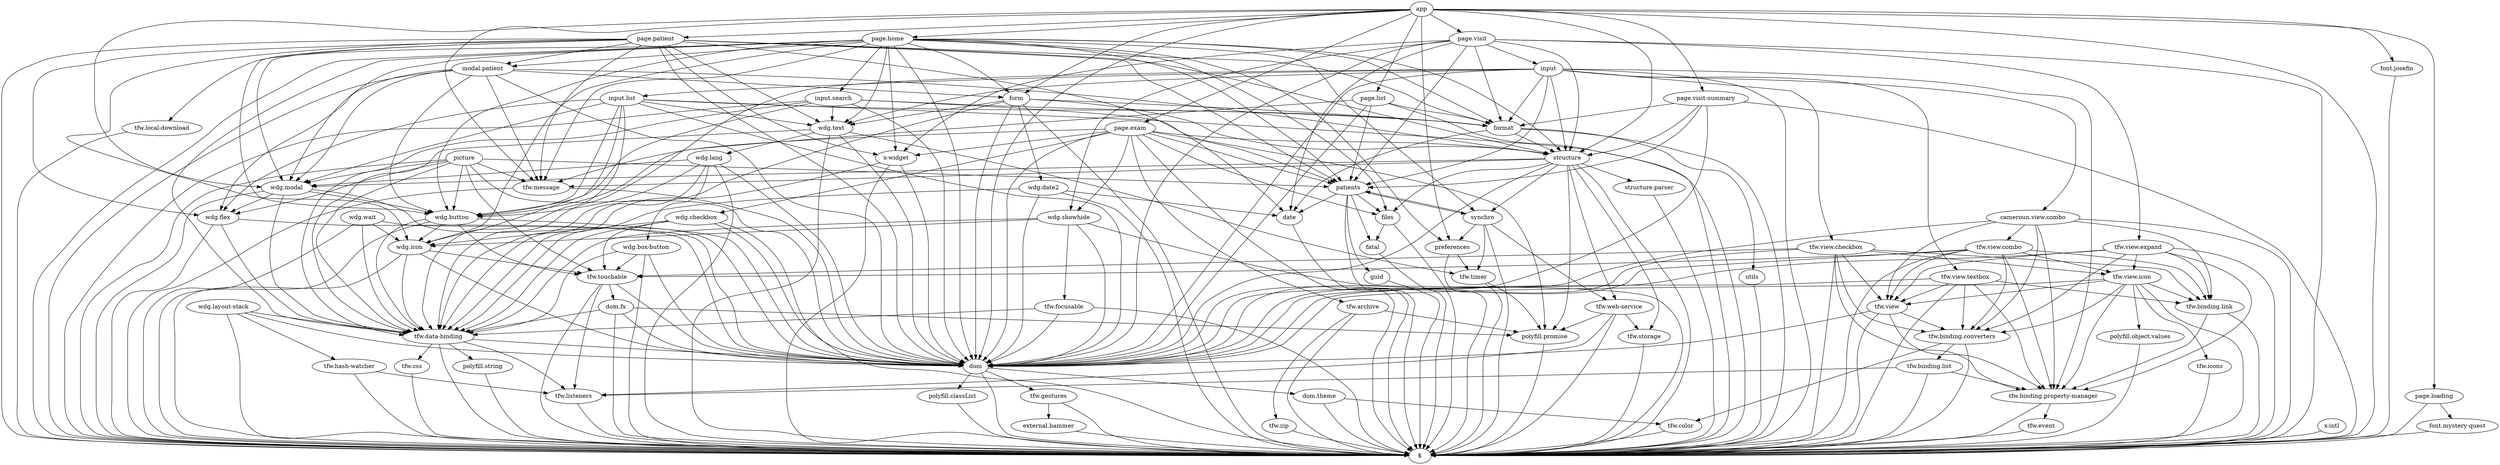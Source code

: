 digraph dependencies {
    "wdg.layout-stack" -> "$"

    "wdg.layout-stack" -> "dom"

    "wdg.layout-stack" -> "tfw.data-binding"

    "wdg.layout-stack" -> "tfw.hash-watcher"
    "tfw.hash-watcher" -> "$"

    "tfw.hash-watcher" -> "tfw.listeners"
    "tfw.listeners" -> "$"
    "tfw.data-binding" -> "$"

    "tfw.data-binding" -> "polyfill.string"

    "tfw.data-binding" -> "dom"

    "tfw.data-binding" -> "tfw.css"

    "tfw.data-binding" -> "tfw.listeners"
    "tfw.css" -> "$"
    "dom" -> "$"

    "dom" -> "polyfill.classList"

    "dom" -> "dom.theme"

    "dom" -> "tfw.gestures"
    "tfw.gestures" -> "$"

    "tfw.gestures" -> "external.hammer"
    "external.hammer" -> "$"
    "dom.theme" -> "$"

    "dom.theme" -> "tfw.color"
    "tfw.color" -> "$"
    "polyfill.classList" -> "$"
    "polyfill.string" -> "$"
    "x-widget" -> "$"

    "x-widget" -> "dom"

    "x-widget" -> "tfw.data-binding"
    "page.exam" -> "$"

    "page.exam" -> "polyfill.promise"

    "page.exam" -> "dom"

    "page.exam" -> "x-widget"

    "page.exam" -> "tfw.message"

    "page.exam" -> "files"

    "page.exam" -> "tfw.archive"

    "page.exam" -> "wdg.showhide"

    "page.exam" -> "patients"

    "page.exam" -> "wdg.checkbox"

    "page.exam" -> "structure"
    "structure" -> "$"

    "structure" -> "polyfill.promise"

    "structure" -> "dom"

    "structure" -> "tfw.web-service"

    "structure" -> "tfw.message"

    "structure" -> "files"

    "structure" -> "wdg.modal"

    "structure" -> "structure.parser"

    "structure" -> "synchro"

    "structure" -> "tfw.storage"
    "tfw.storage" -> "$"
    "synchro" -> "$"

    "synchro" -> "tfw.timer"

    "synchro" -> "preferences"

    "synchro" -> "patients"

    "synchro" -> "tfw.web-service"
    "tfw.web-service" -> "$"

    "tfw.web-service" -> "polyfill.promise"

    "tfw.web-service" -> "tfw.storage"

    "tfw.web-service" -> "tfw.listeners"
    "polyfill.promise" -> "$"
    "patients" -> "$"

    "patients" -> "guid"

    "patients" -> "fatal"

    "patients" -> "files"

    "patients" -> "date"

    "patients" -> "synchro"
    "date" -> "$"
    "files" -> "$"

    "files" -> "fatal"
    "fatal" -> "$"
    "guid" -> "$"
    "preferences" -> "$"

    "preferences" -> "tfw.timer"
    "tfw.timer" -> "$"

    "tfw.timer" -> "polyfill.promise"
    "structure.parser" -> "$"
    "wdg.modal" -> "$"

    "wdg.modal" -> "dom"

    "wdg.modal" -> "tfw.data-binding"

    "wdg.modal" -> "wdg.flex"

    "wdg.modal" -> "wdg.button"
    "wdg.button" -> "$"

    "wdg.button" -> "dom"

    "wdg.button" -> "tfw.data-binding"

    "wdg.button" -> "wdg.icon"

    "wdg.button" -> "tfw.touchable"
    "tfw.touchable" -> "$"

    "tfw.touchable" -> "dom"

    "tfw.touchable" -> "dom.fx"

    "tfw.touchable" -> "tfw.listeners"
    "dom.fx" -> "$"

    "dom.fx" -> "polyfill.promise"

    "dom.fx" -> "dom"

    "dom.fx" -> "tfw.data-binding"
    "wdg.icon" -> "$"

    "wdg.icon" -> "dom"

    "wdg.icon" -> "tfw.data-binding"

    "wdg.icon" -> "tfw.touchable"
    "wdg.flex" -> "$"

    "wdg.flex" -> "dom"

    "wdg.flex" -> "tfw.data-binding"
    "tfw.message" -> "$"

    "tfw.message" -> "dom"
    "wdg.checkbox" -> "$"

    "wdg.checkbox" -> "dom"

    "wdg.checkbox" -> "tfw.data-binding"

    "wdg.checkbox" -> "wdg.icon"

    "wdg.checkbox" -> "tfw.touchable"
    "wdg.showhide" -> "$"

    "wdg.showhide" -> "dom"

    "wdg.showhide" -> "tfw.data-binding"

    "wdg.showhide" -> "wdg.icon"

    "wdg.showhide" -> "tfw.focusable"
    "tfw.focusable" -> "$"

    "tfw.focusable" -> "dom"

    "tfw.focusable" -> "tfw.data-binding"
    "tfw.archive" -> "$"

    "tfw.archive" -> "polyfill.promise"

    "tfw.archive" -> "tfw.zip"
    "tfw.zip" -> "$"
    "page.visit-summary" -> "$"

    "page.visit-summary" -> "dom"

    "page.visit-summary" -> "format"

    "page.visit-summary" -> "patients"

    "page.visit-summary" -> "structure"
    "format" -> "$"

    "format" -> "utils"

    "format" -> "date"

    "format" -> "structure"
    "utils" -> "$"
    "page.visit" -> "$"

    "page.visit" -> "dom"

    "page.visit" -> "input"

    "page.visit" -> "x-widget"

    "page.visit" -> "format"

    "page.visit" -> "patients"

    "page.visit" -> "tfw.view.expand"

    "page.visit" -> "wdg.showhide"

    "page.visit" -> "date"

    "page.visit" -> "structure"
    "tfw.view.expand" -> "$"

    "tfw.view.expand" -> "dom"

    "tfw.view.expand" -> "tfw.binding.property-manager"

    "tfw.view.expand" -> "tfw.view"

    "tfw.view.expand" -> "tfw.binding.link"

    "tfw.view.expand" -> "tfw.binding.converters"

    "tfw.view.expand" -> "tfw.view.icon"
    "tfw.view.icon" -> "$"

    "tfw.view.icon" -> "polyfill.object.values"

    "tfw.view.icon" -> "dom"

    "tfw.view.icon" -> "tfw.icons"

    "tfw.view.icon" -> "tfw.binding.property-manager"

    "tfw.view.icon" -> "tfw.view"

    "tfw.view.icon" -> "tfw.binding.link"

    "tfw.view.icon" -> "tfw.binding.converters"
    "tfw.binding.converters" -> "$"

    "tfw.binding.converters" -> "tfw.binding.list"

    "tfw.binding.converters" -> "tfw.color"
    "tfw.binding.list" -> "$"

    "tfw.binding.list" -> "tfw.binding.property-manager"

    "tfw.binding.list" -> "tfw.listeners"
    "tfw.binding.property-manager" -> "$"

    "tfw.binding.property-manager" -> "tfw.event"
    "tfw.event" -> "$"
    "tfw.binding.link" -> "$"

    "tfw.binding.link" -> "tfw.binding.property-manager"
    "tfw.view" -> "$"

    "tfw.view" -> "dom"

    "tfw.view" -> "tfw.binding.property-manager"

    "tfw.view" -> "tfw.binding.converters"
    "tfw.icons" -> "$"
    "polyfill.object.values" -> "$"
    "input" -> "$"

    "input" -> "dom"

    "input" -> "tfw.binding.property-manager"

    "input" -> "tfw.data-binding"

    "input" -> "wdg.text"

    "input" -> "cameroun.view.combo"

    "input" -> "format"

    "input" -> "tfw.view.textbox"

    "input" -> "tfw.view.checkbox"

    "input" -> "patients"

    "input" -> "structure"

    "input" -> "input.list"
    "input.list" -> "$"

    "input.list" -> "dom"

    "input.list" -> "tfw.data-binding"

    "input.list" -> "wdg.icon"

    "input.list" -> "wdg.text"

    "input.list" -> "wdg.flex"

    "input.list" -> "wdg.modal"

    "input.list" -> "wdg.button"

    "input.list" -> "format"
    "wdg.text" -> "$"

    "wdg.text" -> "dom"

    "wdg.text" -> "tfw.data-binding"

    "wdg.text" -> "wdg.lang"

    "wdg.text" -> "tfw.timer"
    "wdg.lang" -> "$"

    "wdg.lang" -> "dom"

    "wdg.lang" -> "tfw.data-binding"

    "wdg.lang" -> "wdg.modal"

    "wdg.lang" -> "wdg.button"

    "wdg.lang" -> "wdg.box-button"
    "wdg.box-button" -> "$"

    "wdg.box-button" -> "dom"

    "wdg.box-button" -> "tfw.data-binding"

    "wdg.box-button" -> "tfw.touchable"
    "tfw.view.checkbox" -> "$"

    "tfw.view.checkbox" -> "tfw.binding.property-manager"

    "tfw.view.checkbox" -> "tfw.touchable"

    "tfw.view.checkbox" -> "dom"

    "tfw.view.checkbox" -> "tfw.view"

    "tfw.view.checkbox" -> "tfw.binding.link"

    "tfw.view.checkbox" -> "tfw.binding.converters"

    "tfw.view.checkbox" -> "tfw.view.icon"
    "tfw.view.textbox" -> "$"

    "tfw.view.textbox" -> "dom"

    "tfw.view.textbox" -> "tfw.binding.property-manager"

    "tfw.view.textbox" -> "tfw.view"

    "tfw.view.textbox" -> "tfw.binding.link"

    "tfw.view.textbox" -> "tfw.binding.converters"
    "cameroun.view.combo" -> "$"

    "cameroun.view.combo" -> "dom"

    "cameroun.view.combo" -> "tfw.binding.property-manager"

    "cameroun.view.combo" -> "tfw.view"

    "cameroun.view.combo" -> "tfw.binding.link"

    "cameroun.view.combo" -> "tfw.binding.converters"

    "cameroun.view.combo" -> "tfw.view.combo"
    "tfw.view.combo" -> "$"

    "tfw.view.combo" -> "dom"

    "tfw.view.combo" -> "tfw.binding.property-manager"

    "tfw.view.combo" -> "tfw.touchable"

    "tfw.view.combo" -> "tfw.view"

    "tfw.view.combo" -> "tfw.binding.link"

    "tfw.view.combo" -> "tfw.binding.converters"

    "tfw.view.combo" -> "tfw.view.icon"
    "wdg.date2" -> "$"

    "wdg.date2" -> "dom"

    "wdg.date2" -> "tfw.data-binding"

    "wdg.date2" -> "date"
    "picture" -> "$"

    "picture" -> "dom"

    "picture" -> "tfw.data-binding"

    "picture" -> "tfw.message"

    "picture" -> "wdg.flex"

    "picture" -> "wdg.modal"

    "picture" -> "wdg.button"

    "picture" -> "patients"

    "picture" -> "tfw.touchable"
    "page.patient" -> "$"

    "page.patient" -> "dom"

    "page.patient" -> "x-widget"

    "page.patient" -> "tfw.message"

    "page.patient" -> "wdg.text"

    "page.patient" -> "wdg.flex"

    "page.patient" -> "wdg.icon"

    "page.patient" -> "wdg.modal"

    "page.patient" -> "wdg.button"

    "page.patient" -> "format"

    "page.patient" -> "date"

    "page.patient" -> "patients"

    "page.patient" -> "structure"

    "page.patient" -> "modal.patient"
    "modal.patient" -> "$"

    "modal.patient" -> "dom"

    "modal.patient" -> "tfw.message"

    "modal.patient" -> "form"

    "modal.patient" -> "wdg.flex"

    "modal.patient" -> "wdg.modal"

    "modal.patient" -> "wdg.button"

    "modal.patient" -> "structure"
    "form" -> "$"

    "form" -> "dom"

    "form" -> "tfw.data-binding"

    "form" -> "wdg.text"

    "form" -> "wdg.date2"

    "form" -> "format"

    "form" -> "structure"
    "page.home" -> "$"

    "page.home" -> "dom"

    "page.home" -> "x-widget"

    "page.home" -> "tfw.data-binding"

    "page.home" -> "tfw.message"

    "page.home" -> "form"

    "page.home" -> "wdg.icon"

    "page.home" -> "wdg.text"

    "page.home" -> "files"

    "page.home" -> "wdg.modal"

    "page.home" -> "format"

    "page.home" -> "wdg.button"

    "page.home" -> "synchro"

    "page.home" -> "patients"

    "page.home" -> "structure"

    "page.home" -> "input.search"

    "page.home" -> "preferences"

    "page.home" -> "modal.patient"

    "page.home" -> "tfw.local-download"
    "tfw.local-download" -> "$"
    "input.search" -> "$"

    "input.search" -> "dom"

    "input.search" -> "tfw.data-binding"

    "input.search" -> "wdg.text"

    "input.search" -> "format"

    "input.search" -> "wdg.button"

    "input.search" -> "patients"
    "wdg.wait" -> "$"

    "wdg.wait" -> "dom"

    "wdg.wait" -> "tfw.data-binding"

    "wdg.wait" -> "wdg.icon"
    "x-intl" -> "$"
    "app" -> "$"

    "app" -> "font.josefin"

    "app" -> "dom"

    "app" -> "tfw.message"

    "app" -> "form"

    "app" -> "wdg.modal"

    "app" -> "structure"

    "app" -> "preferences"

    "app" -> "page.loading"

    "app" -> "page.home"

    "app" -> "page.list"

    "app" -> "page.patient"

    "app" -> "page.visit"

    "app" -> "page.visit-summary"

    "app" -> "page.exam"
    "page.list" -> "$"

    "page.list" -> "dom"

    "page.list" -> "wdg.button"

    "page.list" -> "format"

    "page.list" -> "patients"
    "page.loading" -> "$"

    "page.loading" -> "font.mystery-quest"
    "font.mystery-quest" -> "$"
    "font.josefin" -> "$"

}